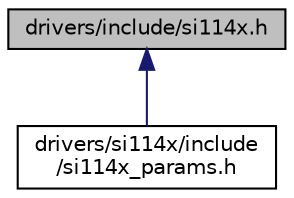 digraph "drivers/include/si114x.h"
{
 // LATEX_PDF_SIZE
  edge [fontname="Helvetica",fontsize="10",labelfontname="Helvetica",labelfontsize="10"];
  node [fontname="Helvetica",fontsize="10",shape=record];
  Node1 [label="drivers/include/si114x.h",height=0.2,width=0.4,color="black", fillcolor="grey75", style="filled", fontcolor="black",tooltip="Device driver interface for the Si114x sensors family."];
  Node1 -> Node2 [dir="back",color="midnightblue",fontsize="10",style="solid",fontname="Helvetica"];
  Node2 [label="drivers/si114x/include\l/si114x_params.h",height=0.2,width=0.4,color="black", fillcolor="white", style="filled",URL="$si114x__params_8h.html",tooltip="Default configuration for SI114x."];
}
